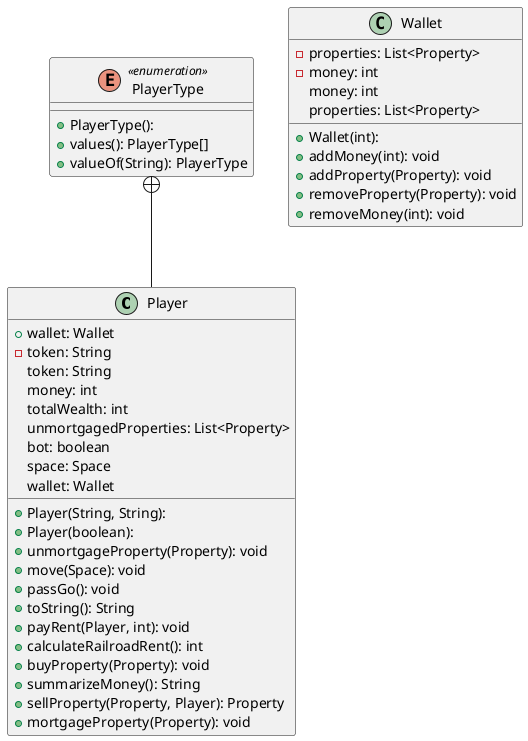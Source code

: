 @startuml

class Player {
  + Player(String, String): 
  + Player(boolean): 
  + wallet: Wallet
  - token: String
  + unmortgageProperty(Property): void
  + move(Space): void
  + passGo(): void
  + toString(): String
  + payRent(Player, int): void
  + calculateRailroadRent(): int
  + buyProperty(Property): void
  + summarizeMoney(): String
  + sellProperty(Property, Player): Property
  + mortgageProperty(Property): void
   token: String
   money: int
   totalWealth: int
   unmortgagedProperties: List<Property>
   bot: boolean
   space: Space
   wallet: Wallet
}
class Wallet {
  + Wallet(int): 
  - properties: List<Property>
  - money: int
  + addMoney(int): void
  + addProperty(Property): void
  + removeProperty(Property): void
  + removeMoney(int): void
   money: int
   properties: List<Property>
}

enum PlayerType << enumeration >> {
  + PlayerType():
  + values(): PlayerType[]
  + valueOf(String): PlayerType
}

PlayerType  +--  Player
@enduml
